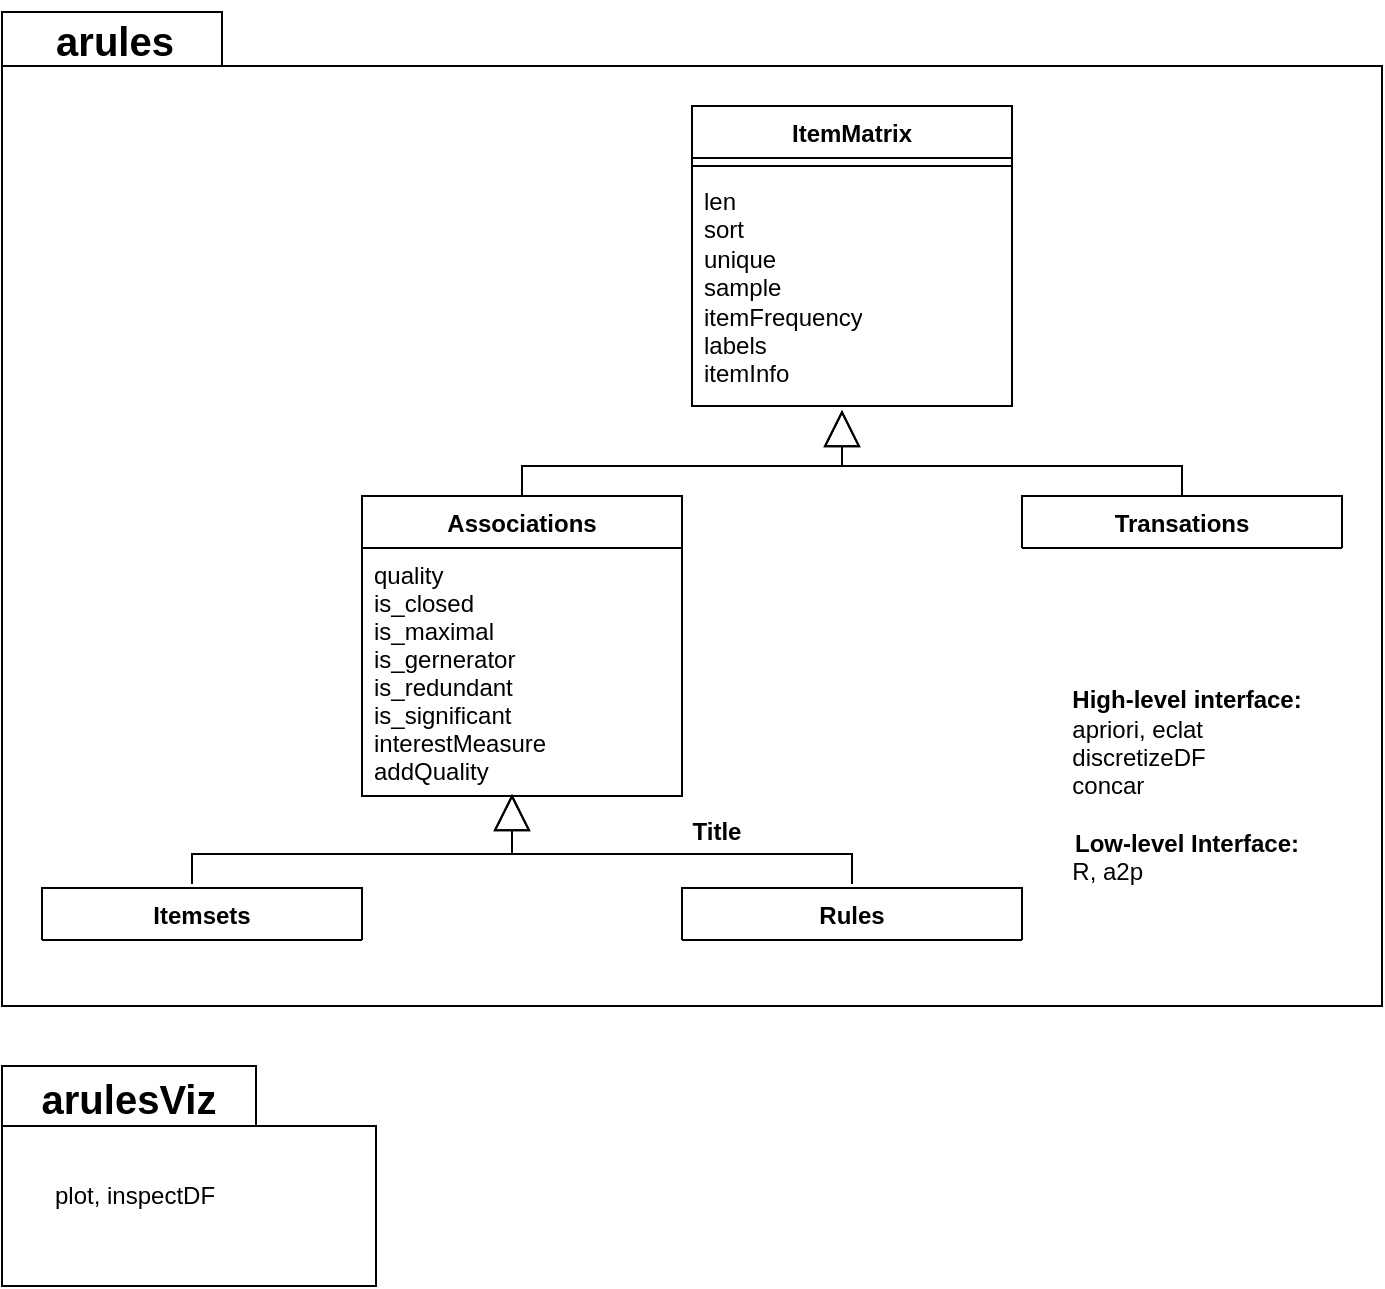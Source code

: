 <mxfile version="21.3.2" type="google">
  <diagram id="C5RBs43oDa-KdzZeNtuy" name="Page-1">
    <mxGraphModel grid="1" page="1" gridSize="10" guides="1" tooltips="1" connect="1" arrows="1" fold="1" pageScale="1" pageWidth="827" pageHeight="1169" math="0" shadow="0">
      <root>
        <mxCell id="WIyWlLk6GJQsqaUBKTNV-0" />
        <mxCell id="WIyWlLk6GJQsqaUBKTNV-1" parent="WIyWlLk6GJQsqaUBKTNV-0" />
        <mxCell id="uYlPhf3HnK1Jl778ViPe-10" value="" style="shape=folder;fontStyle=1;spacingTop=10;tabWidth=110;tabHeight=27;tabPosition=left;html=1;whiteSpace=wrap;" vertex="1" parent="WIyWlLk6GJQsqaUBKTNV-1">
          <mxGeometry x="53" y="23" width="690" height="497" as="geometry" />
        </mxCell>
        <mxCell id="zkfFHV4jXpPFQw0GAbJ--0" value="Associations" style="swimlane;fontStyle=1;align=center;verticalAlign=top;childLayout=stackLayout;horizontal=1;startSize=26;horizontalStack=0;resizeParent=1;resizeLast=0;collapsible=1;marginBottom=0;rounded=0;shadow=0;strokeWidth=1;" vertex="1" parent="WIyWlLk6GJQsqaUBKTNV-1">
          <mxGeometry x="233" y="265" width="160" height="150" as="geometry">
            <mxRectangle x="230" y="140" width="160" height="26" as="alternateBounds" />
          </mxGeometry>
        </mxCell>
        <mxCell id="ppcCTu21UMR5JJh1AFCn-24" value="quality&#xa;is_closed&#xa;is_maximal&#xa;is_gernerator&#xa;is_redundant&#xa;is_significant&#xa;interestMeasure&#xa;addQuality" style="text;align=left;verticalAlign=top;spacingLeft=4;spacingRight=4;overflow=hidden;rotatable=0;points=[[0,0.5],[1,0.5]];portConstraint=eastwest;" vertex="1" parent="zkfFHV4jXpPFQw0GAbJ--0">
          <mxGeometry y="26" width="160" height="124" as="geometry" />
        </mxCell>
        <mxCell id="zkfFHV4jXpPFQw0GAbJ--6" value="Itemsets" style="swimlane;fontStyle=1;align=center;verticalAlign=top;childLayout=stackLayout;horizontal=1;startSize=26;horizontalStack=0;resizeParent=1;resizeLast=0;collapsible=1;marginBottom=0;rounded=0;shadow=0;strokeWidth=1;" vertex="1" collapsed="1" parent="WIyWlLk6GJQsqaUBKTNV-1">
          <mxGeometry x="73" y="461" width="160" height="26" as="geometry">
            <mxRectangle x="120" y="360" width="160" height="138" as="alternateBounds" />
          </mxGeometry>
        </mxCell>
        <mxCell id="zkfFHV4jXpPFQw0GAbJ--7" value="Student Number" style="text;align=left;verticalAlign=top;spacingLeft=4;spacingRight=4;overflow=hidden;rotatable=0;points=[[0,0.5],[1,0.5]];portConstraint=eastwest;" vertex="1" parent="zkfFHV4jXpPFQw0GAbJ--6">
          <mxGeometry y="26" width="160" height="26" as="geometry" />
        </mxCell>
        <mxCell id="zkfFHV4jXpPFQw0GAbJ--8" value="Average Mark" style="text;align=left;verticalAlign=top;spacingLeft=4;spacingRight=4;overflow=hidden;rotatable=0;points=[[0,0.5],[1,0.5]];portConstraint=eastwest;rounded=0;shadow=0;html=0;" vertex="1" parent="zkfFHV4jXpPFQw0GAbJ--6">
          <mxGeometry y="52" width="160" height="26" as="geometry" />
        </mxCell>
        <mxCell id="zkfFHV4jXpPFQw0GAbJ--9" value="" style="line;html=1;strokeWidth=1;align=left;verticalAlign=middle;spacingTop=-1;spacingLeft=3;spacingRight=3;rotatable=0;labelPosition=right;points=[];portConstraint=eastwest;" vertex="1" parent="zkfFHV4jXpPFQw0GAbJ--6">
          <mxGeometry y="78" width="160" height="8" as="geometry" />
        </mxCell>
        <mxCell id="zkfFHV4jXpPFQw0GAbJ--10" value="Is Eligible To Enroll" style="text;align=left;verticalAlign=top;spacingLeft=4;spacingRight=4;overflow=hidden;rotatable=0;points=[[0,0.5],[1,0.5]];portConstraint=eastwest;fontStyle=4" vertex="1" parent="zkfFHV4jXpPFQw0GAbJ--6">
          <mxGeometry y="86" width="160" height="26" as="geometry" />
        </mxCell>
        <mxCell id="zkfFHV4jXpPFQw0GAbJ--11" value="Get Seminars Taken" style="text;align=left;verticalAlign=top;spacingLeft=4;spacingRight=4;overflow=hidden;rotatable=0;points=[[0,0.5],[1,0.5]];portConstraint=eastwest;" vertex="1" parent="zkfFHV4jXpPFQw0GAbJ--6">
          <mxGeometry y="112" width="160" height="26" as="geometry" />
        </mxCell>
        <mxCell id="zkfFHV4jXpPFQw0GAbJ--13" value="Rules" style="swimlane;fontStyle=1;align=center;verticalAlign=top;childLayout=stackLayout;horizontal=1;startSize=26;horizontalStack=0;resizeParent=1;resizeLast=0;collapsible=1;marginBottom=0;rounded=0;shadow=0;strokeWidth=1;" vertex="1" collapsed="1" parent="WIyWlLk6GJQsqaUBKTNV-1">
          <mxGeometry x="393" y="461" width="170" height="26" as="geometry">
            <mxRectangle x="330" y="360" width="160" height="70" as="alternateBounds" />
          </mxGeometry>
        </mxCell>
        <mxCell id="zkfFHV4jXpPFQw0GAbJ--14" value="Salary" style="text;align=left;verticalAlign=top;spacingLeft=4;spacingRight=4;overflow=hidden;rotatable=0;points=[[0,0.5],[1,0.5]];portConstraint=eastwest;" vertex="1" parent="zkfFHV4jXpPFQw0GAbJ--13">
          <mxGeometry y="26" width="160" height="26" as="geometry" />
        </mxCell>
        <mxCell id="zkfFHV4jXpPFQw0GAbJ--15" value="" style="line;html=1;strokeWidth=1;align=left;verticalAlign=middle;spacingTop=-1;spacingLeft=3;spacingRight=3;rotatable=0;labelPosition=right;points=[];portConstraint=eastwest;" vertex="1" parent="zkfFHV4jXpPFQw0GAbJ--13">
          <mxGeometry y="52" width="160" height="8" as="geometry" />
        </mxCell>
        <mxCell id="ppcCTu21UMR5JJh1AFCn-0" value="Transations" style="swimlane;fontStyle=1;align=center;verticalAlign=top;childLayout=stackLayout;horizontal=1;startSize=26;horizontalStack=0;resizeParent=1;resizeLast=0;collapsible=1;marginBottom=0;rounded=0;shadow=0;strokeWidth=1;" collapsed="1" vertex="1" parent="WIyWlLk6GJQsqaUBKTNV-1">
          <mxGeometry x="563" y="265" width="160" height="26" as="geometry">
            <mxRectangle x="560" y="140" width="160" height="216" as="alternateBounds" />
          </mxGeometry>
        </mxCell>
        <mxCell id="ppcCTu21UMR5JJh1AFCn-1" value="Street" style="text;align=left;verticalAlign=top;spacingLeft=4;spacingRight=4;overflow=hidden;rotatable=0;points=[[0,0.5],[1,0.5]];portConstraint=eastwest;" vertex="1" parent="ppcCTu21UMR5JJh1AFCn-0">
          <mxGeometry y="26" width="160" height="26" as="geometry" />
        </mxCell>
        <mxCell id="ppcCTu21UMR5JJh1AFCn-2" value="City" style="text;align=left;verticalAlign=top;spacingLeft=4;spacingRight=4;overflow=hidden;rotatable=0;points=[[0,0.5],[1,0.5]];portConstraint=eastwest;rounded=0;shadow=0;html=0;" vertex="1" parent="ppcCTu21UMR5JJh1AFCn-0">
          <mxGeometry y="52" width="160" height="26" as="geometry" />
        </mxCell>
        <mxCell id="ppcCTu21UMR5JJh1AFCn-4" value="Postal Code" style="text;align=left;verticalAlign=top;spacingLeft=4;spacingRight=4;overflow=hidden;rotatable=0;points=[[0,0.5],[1,0.5]];portConstraint=eastwest;rounded=0;shadow=0;html=0;" vertex="1" parent="ppcCTu21UMR5JJh1AFCn-0">
          <mxGeometry y="78" width="160" height="26" as="geometry" />
        </mxCell>
        <mxCell id="ppcCTu21UMR5JJh1AFCn-5" value="Country" style="text;align=left;verticalAlign=top;spacingLeft=4;spacingRight=4;overflow=hidden;rotatable=0;points=[[0,0.5],[1,0.5]];portConstraint=eastwest;rounded=0;shadow=0;html=0;" vertex="1" parent="ppcCTu21UMR5JJh1AFCn-0">
          <mxGeometry y="104" width="160" height="26" as="geometry" />
        </mxCell>
        <mxCell id="ppcCTu21UMR5JJh1AFCn-6" value="" style="line;html=1;strokeWidth=1;align=left;verticalAlign=middle;spacingTop=-1;spacingLeft=3;spacingRight=3;rotatable=0;labelPosition=right;points=[];portConstraint=eastwest;" vertex="1" parent="ppcCTu21UMR5JJh1AFCn-0">
          <mxGeometry y="130" width="160" height="8" as="geometry" />
        </mxCell>
        <mxCell id="ppcCTu21UMR5JJh1AFCn-7" value="Validate" style="text;align=left;verticalAlign=top;spacingLeft=4;spacingRight=4;overflow=hidden;rotatable=0;points=[[0,0.5],[1,0.5]];portConstraint=eastwest;" vertex="1" parent="ppcCTu21UMR5JJh1AFCn-0">
          <mxGeometry y="138" width="160" height="26" as="geometry" />
        </mxCell>
        <mxCell id="ppcCTu21UMR5JJh1AFCn-8" value="Output As Label" style="text;align=left;verticalAlign=top;spacingLeft=4;spacingRight=4;overflow=hidden;rotatable=0;points=[[0,0.5],[1,0.5]];portConstraint=eastwest;" vertex="1" parent="ppcCTu21UMR5JJh1AFCn-0">
          <mxGeometry y="164" width="160" height="26" as="geometry" />
        </mxCell>
        <mxCell id="ppcCTu21UMR5JJh1AFCn-3" value="State" style="text;align=left;verticalAlign=top;spacingLeft=4;spacingRight=4;overflow=hidden;rotatable=0;points=[[0,0.5],[1,0.5]];portConstraint=eastwest;rounded=0;shadow=0;html=0;" vertex="1" parent="ppcCTu21UMR5JJh1AFCn-0">
          <mxGeometry y="190" width="160" height="26" as="geometry" />
        </mxCell>
        <mxCell id="ppcCTu21UMR5JJh1AFCn-20" value="" style="endArrow=block;endSize=16;endFill=0;html=1;rounded=0;exitX=0.5;exitY=0;exitDx=0;exitDy=0;" edge="1" parent="WIyWlLk6GJQsqaUBKTNV-1" source="zkfFHV4jXpPFQw0GAbJ--0">
          <mxGeometry x="0.415" y="-10" width="160" relative="1" as="geometry">
            <mxPoint x="333" y="246" as="sourcePoint" />
            <mxPoint x="473" y="222" as="targetPoint" />
            <Array as="points">
              <mxPoint x="313" y="250" />
              <mxPoint x="393" y="250" />
              <mxPoint x="473" y="250" />
            </Array>
            <mxPoint as="offset" />
          </mxGeometry>
        </mxCell>
        <mxCell id="ppcCTu21UMR5JJh1AFCn-21" value="" style="endArrow=block;endSize=16;endFill=0;html=1;rounded=0;exitX=0.5;exitY=0;exitDx=0;exitDy=0;entryX=0.5;entryY=1;entryDx=0;entryDy=0;" edge="1" parent="WIyWlLk6GJQsqaUBKTNV-1" source="ppcCTu21UMR5JJh1AFCn-0">
          <mxGeometry x="0.386" y="10" width="160" relative="1" as="geometry">
            <mxPoint x="633" y="255" as="sourcePoint" />
            <mxPoint x="473" y="222" as="targetPoint" />
            <Array as="points">
              <mxPoint x="643" y="250" />
              <mxPoint x="473" y="250" />
            </Array>
            <mxPoint as="offset" />
          </mxGeometry>
        </mxCell>
        <mxCell id="ppcCTu21UMR5JJh1AFCn-22" value="" style="endArrow=block;endSize=16;endFill=0;html=1;rounded=0;exitX=0.5;exitY=0;exitDx=0;exitDy=0;" edge="1" parent="WIyWlLk6GJQsqaUBKTNV-1">
          <mxGeometry x="0.415" y="-10" width="160" relative="1" as="geometry">
            <mxPoint x="148" y="459" as="sourcePoint" />
            <mxPoint x="308" y="414" as="targetPoint" />
            <Array as="points">
              <mxPoint x="148" y="444" />
              <mxPoint x="228" y="444" />
              <mxPoint x="308" y="444" />
            </Array>
            <mxPoint as="offset" />
          </mxGeometry>
        </mxCell>
        <mxCell id="ppcCTu21UMR5JJh1AFCn-23" value="" style="endArrow=block;endSize=16;endFill=0;html=1;rounded=0;exitX=0.5;exitY=0;exitDx=0;exitDy=0;" edge="1" parent="WIyWlLk6GJQsqaUBKTNV-1">
          <mxGeometry x="0.386" y="10" width="160" relative="1" as="geometry">
            <mxPoint x="478" y="459" as="sourcePoint" />
            <mxPoint x="308" y="414" as="targetPoint" />
            <Array as="points">
              <mxPoint x="478" y="444" />
              <mxPoint x="308" y="444" />
            </Array>
            <mxPoint as="offset" />
          </mxGeometry>
        </mxCell>
        <mxCell id="uYlPhf3HnK1Jl778ViPe-4" value="ItemMatrix" style="swimlane;fontStyle=1;align=center;verticalAlign=top;childLayout=stackLayout;horizontal=1;startSize=26;horizontalStack=0;resizeParent=1;resizeParentMax=0;resizeLast=0;collapsible=1;marginBottom=0;whiteSpace=wrap;html=1;" vertex="1" parent="WIyWlLk6GJQsqaUBKTNV-1">
          <mxGeometry x="398" y="70" width="160" height="150" as="geometry" />
        </mxCell>
        <mxCell id="uYlPhf3HnK1Jl778ViPe-6" value="" style="line;strokeWidth=1;fillColor=none;align=left;verticalAlign=middle;spacingTop=-1;spacingLeft=3;spacingRight=3;rotatable=0;labelPosition=right;points=[];portConstraint=eastwest;strokeColor=inherit;" vertex="1" parent="uYlPhf3HnK1Jl778ViPe-4">
          <mxGeometry y="26" width="160" height="8" as="geometry" />
        </mxCell>
        <mxCell id="uYlPhf3HnK1Jl778ViPe-7" value="len&lt;br style=&quot;border-color: var(--border-color); padding: 0px; margin: 0px;&quot;&gt;&lt;span style=&quot;&quot;&gt;sort&lt;/span&gt;&lt;br style=&quot;border-color: var(--border-color); padding: 0px; margin: 0px;&quot;&gt;&lt;span style=&quot;&quot;&gt;unique&lt;/span&gt;&lt;br style=&quot;border-color: var(--border-color); padding: 0px; margin: 0px;&quot;&gt;&lt;span style=&quot;&quot;&gt;sample&lt;/span&gt;&lt;br style=&quot;border-color: var(--border-color); padding: 0px; margin: 0px;&quot;&gt;&lt;span style=&quot;&quot;&gt;itemFrequency&lt;/span&gt;&lt;br style=&quot;border-color: var(--border-color); padding: 0px; margin: 0px;&quot;&gt;&lt;span style=&quot;&quot;&gt;labels&lt;/span&gt;&lt;br style=&quot;border-color: var(--border-color); padding: 0px; margin: 0px;&quot;&gt;&lt;span style=&quot;&quot;&gt;itemInfo&lt;/span&gt;" style="text;strokeColor=none;fillColor=none;align=left;verticalAlign=top;spacingLeft=4;spacingRight=4;overflow=hidden;rotatable=0;points=[[0,0.5],[1,0.5]];portConstraint=eastwest;whiteSpace=wrap;html=1;" vertex="1" parent="uYlPhf3HnK1Jl778ViPe-4">
          <mxGeometry y="34" width="160" height="116" as="geometry" />
        </mxCell>
        <mxCell id="uYlPhf3HnK1Jl778ViPe-12" value="&lt;font style=&quot;font-size: 20px;&quot;&gt;arules&lt;/font&gt;" style="text;strokeColor=none;fillColor=none;html=1;fontSize=24;fontStyle=1;verticalAlign=middle;align=center;" vertex="1" parent="WIyWlLk6GJQsqaUBKTNV-1">
          <mxGeometry x="59" y="17" width="100" height="40" as="geometry" />
        </mxCell>
        <mxCell id="uYlPhf3HnK1Jl778ViPe-13" value="" style="shape=folder;fontStyle=1;spacingTop=10;tabWidth=127;tabHeight=30;tabPosition=left;html=1;whiteSpace=wrap;" vertex="1" parent="WIyWlLk6GJQsqaUBKTNV-1">
          <mxGeometry x="53" y="550" width="187" height="110" as="geometry" />
        </mxCell>
        <mxCell id="uYlPhf3HnK1Jl778ViPe-14" value="&lt;font style=&quot;font-size: 20px;&quot;&gt;arulesViz&lt;/font&gt;" style="text;strokeColor=none;fillColor=none;html=1;fontSize=24;fontStyle=1;verticalAlign=middle;align=center;" vertex="1" parent="WIyWlLk6GJQsqaUBKTNV-1">
          <mxGeometry x="66" y="546" width="100" height="40" as="geometry" />
        </mxCell>
        <mxCell id="uYlPhf3HnK1Jl778ViPe-15" value="Title" style="text;align=center;fontStyle=1;verticalAlign=middle;spacingLeft=3;spacingRight=3;strokeColor=none;rotatable=0;points=[[0,0.5],[1,0.5]];portConstraint=eastwest;html=1;" vertex="1" parent="WIyWlLk6GJQsqaUBKTNV-1">
          <mxGeometry x="370" y="420" width="80" height="26" as="geometry" />
        </mxCell>
        <mxCell id="uYlPhf3HnK1Jl778ViPe-16" value="&lt;span style=&quot;font-weight: normal;&quot;&gt;plot, inspectDF&lt;/span&gt;" style="text;align=center;fontStyle=1;verticalAlign=middle;spacingLeft=3;spacingRight=3;strokeColor=none;rotatable=0;points=[[0,0.5],[1,0.5]];portConstraint=eastwest;html=1;" vertex="1" parent="WIyWlLk6GJQsqaUBKTNV-1">
          <mxGeometry x="79" y="602" width="80" height="26" as="geometry" />
        </mxCell>
        <mxCell id="uYlPhf3HnK1Jl778ViPe-17" value="High-level interface:&lt;br&gt;&lt;div style=&quot;text-align: left;&quot;&gt;&lt;span style=&quot;font-weight: normal;&quot;&gt;&lt;span style=&quot;background-color: initial;&quot;&gt;apriori, eclat&lt;/span&gt;&lt;br&gt;&lt;span style=&quot;background-color: initial;&quot;&gt;discretizeDF&lt;/span&gt;&lt;br&gt;&lt;span style=&quot;background-color: initial;&quot;&gt;concar&lt;/span&gt;&lt;/span&gt;&lt;br&gt;&lt;/div&gt;&lt;br&gt;Low-level Interface:&lt;br&gt;&lt;div style=&quot;text-align: left;&quot;&gt;&lt;span style=&quot;background-color: initial; font-weight: normal;&quot;&gt;R, a2p&lt;/span&gt;&lt;/div&gt;" style="text;align=center;fontStyle=1;verticalAlign=middle;spacingLeft=3;spacingRight=3;strokeColor=none;rotatable=0;points=[[0,0.5],[1,0.5]];portConstraint=eastwest;html=1;" vertex="1" parent="WIyWlLk6GJQsqaUBKTNV-1">
          <mxGeometry x="580" y="350" width="130" height="120" as="geometry" />
        </mxCell>
      </root>
    </mxGraphModel>
  </diagram>
</mxfile>
